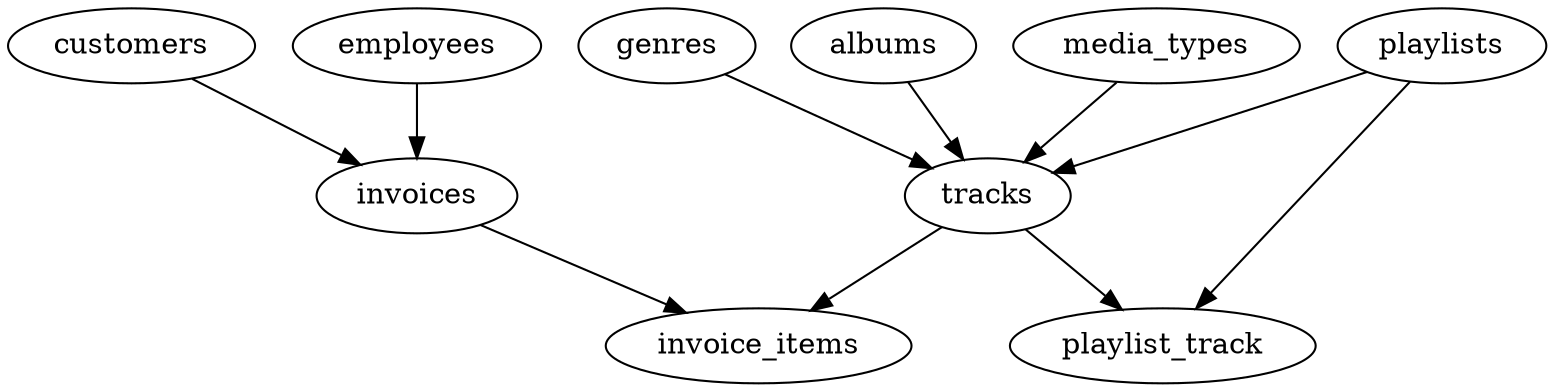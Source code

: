 digraph G {
    genres -> tracks;
    albums -> tracks;
    media_types -> tracks;
    playlists -> tracks;
    customers -> invoices;
    employees -> invoices;
    tracks -> invoice_items;
    invoices -> invoice_items;
    playlists -> playlist_track;
    tracks -> playlist_track;
}
